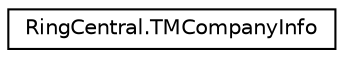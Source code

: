 digraph "Graphical Class Hierarchy"
{
 // LATEX_PDF_SIZE
  edge [fontname="Helvetica",fontsize="10",labelfontname="Helvetica",labelfontsize="10"];
  node [fontname="Helvetica",fontsize="10",shape=record];
  rankdir="LR";
  Node0 [label="RingCentral.TMCompanyInfo",height=0.2,width=0.4,color="black", fillcolor="white", style="filled",URL="$classRingCentral_1_1TMCompanyInfo.html",tooltip=" "];
}

